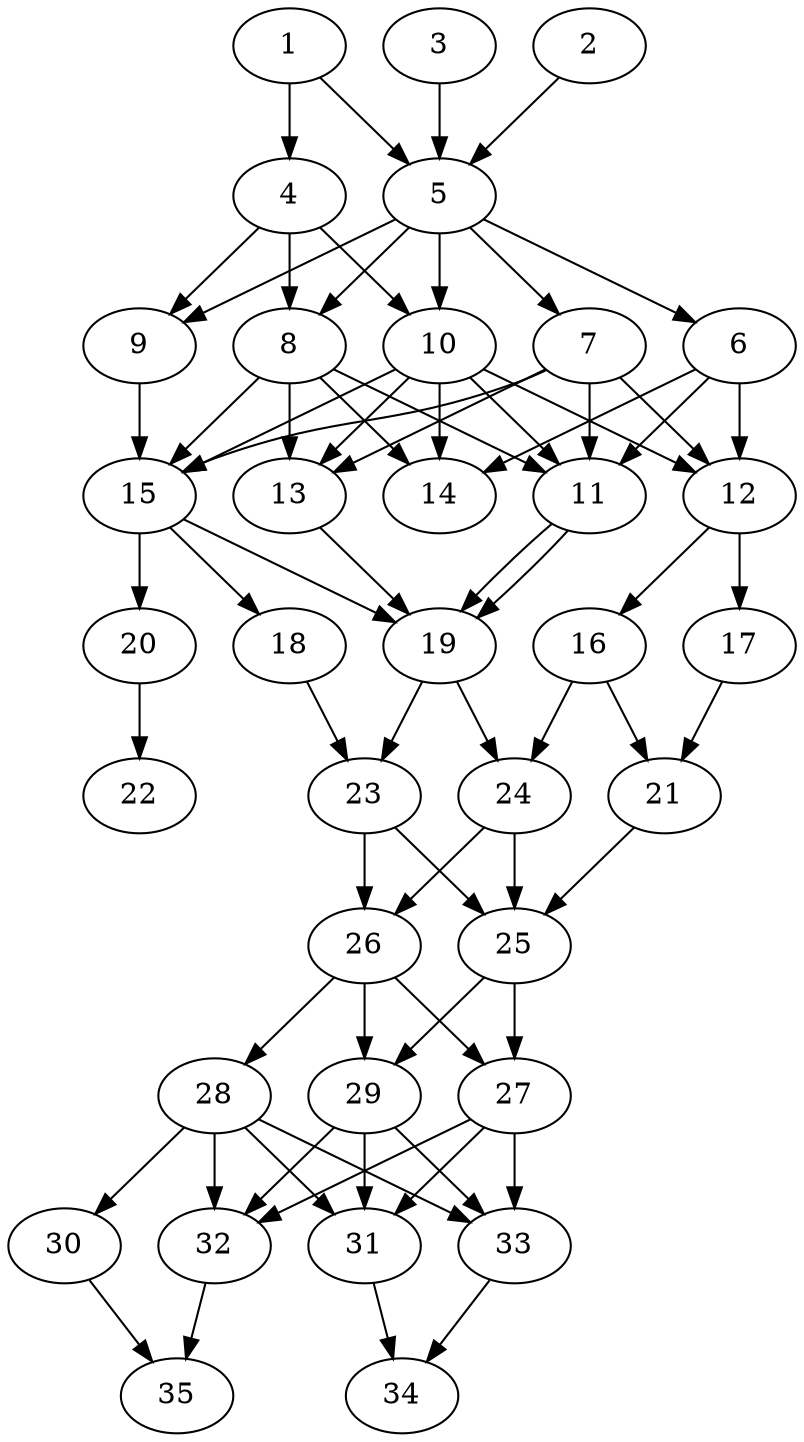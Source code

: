 // DAG automatically generated by daggen at Tue Aug  6 16:28:02 2019
// ./daggen --dot -n 35 --ccr 0.5 --fat 0.4 --regular 0.5 --density 0.8 --mindata 5242880 --maxdata 52428800 
digraph G {
  1 [size="66013184", alpha="0.02", expect_size="33006592"] 
  1 -> 4 [size ="33006592"]
  1 -> 5 [size ="33006592"]
  2 [size="104456192", alpha="0.19", expect_size="52228096"] 
  2 -> 5 [size ="52228096"]
  3 [size="45203456", alpha="0.09", expect_size="22601728"] 
  3 -> 5 [size ="22601728"]
  4 [size="75014144", alpha="0.19", expect_size="37507072"] 
  4 -> 8 [size ="37507072"]
  4 -> 9 [size ="37507072"]
  4 -> 10 [size ="37507072"]
  5 [size="42889216", alpha="0.20", expect_size="21444608"] 
  5 -> 6 [size ="21444608"]
  5 -> 7 [size ="21444608"]
  5 -> 8 [size ="21444608"]
  5 -> 9 [size ="21444608"]
  5 -> 10 [size ="21444608"]
  6 [size="27824128", alpha="0.10", expect_size="13912064"] 
  6 -> 11 [size ="13912064"]
  6 -> 12 [size ="13912064"]
  6 -> 14 [size ="13912064"]
  7 [size="82053120", alpha="0.02", expect_size="41026560"] 
  7 -> 11 [size ="41026560"]
  7 -> 12 [size ="41026560"]
  7 -> 13 [size ="41026560"]
  7 -> 15 [size ="41026560"]
  8 [size="24786944", alpha="0.00", expect_size="12393472"] 
  8 -> 11 [size ="12393472"]
  8 -> 13 [size ="12393472"]
  8 -> 14 [size ="12393472"]
  8 -> 15 [size ="12393472"]
  9 [size="24023040", alpha="0.14", expect_size="12011520"] 
  9 -> 15 [size ="12011520"]
  10 [size="27019264", alpha="0.04", expect_size="13509632"] 
  10 -> 11 [size ="13509632"]
  10 -> 12 [size ="13509632"]
  10 -> 13 [size ="13509632"]
  10 -> 14 [size ="13509632"]
  10 -> 15 [size ="13509632"]
  11 [size="12904448", alpha="0.03", expect_size="6452224"] 
  11 -> 19 [size ="6452224"]
  11 -> 19 [size ="6452224"]
  12 [size="21770240", alpha="0.10", expect_size="10885120"] 
  12 -> 16 [size ="10885120"]
  12 -> 17 [size ="10885120"]
  13 [size="19304448", alpha="0.17", expect_size="9652224"] 
  13 -> 19 [size ="9652224"]
  14 [size="60825600", alpha="0.18", expect_size="30412800"] 
  15 [size="57950208", alpha="0.10", expect_size="28975104"] 
  15 -> 18 [size ="28975104"]
  15 -> 19 [size ="28975104"]
  15 -> 20 [size ="28975104"]
  16 [size="57088000", alpha="0.19", expect_size="28544000"] 
  16 -> 21 [size ="28544000"]
  16 -> 24 [size ="28544000"]
  17 [size="11476992", alpha="0.01", expect_size="5738496"] 
  17 -> 21 [size ="5738496"]
  18 [size="19693568", alpha="0.07", expect_size="9846784"] 
  18 -> 23 [size ="9846784"]
  19 [size="21970944", alpha="0.09", expect_size="10985472"] 
  19 -> 23 [size ="10985472"]
  19 -> 24 [size ="10985472"]
  20 [size="85993472", alpha="0.17", expect_size="42996736"] 
  20 -> 22 [size ="42996736"]
  21 [size="12365824", alpha="0.17", expect_size="6182912"] 
  21 -> 25 [size ="6182912"]
  22 [size="24473600", alpha="0.16", expect_size="12236800"] 
  23 [size="72198144", alpha="0.03", expect_size="36099072"] 
  23 -> 25 [size ="36099072"]
  23 -> 26 [size ="36099072"]
  24 [size="57593856", alpha="0.04", expect_size="28796928"] 
  24 -> 25 [size ="28796928"]
  24 -> 26 [size ="28796928"]
  25 [size="47124480", alpha="0.11", expect_size="23562240"] 
  25 -> 27 [size ="23562240"]
  25 -> 29 [size ="23562240"]
  26 [size="92534784", alpha="0.03", expect_size="46267392"] 
  26 -> 27 [size ="46267392"]
  26 -> 28 [size ="46267392"]
  26 -> 29 [size ="46267392"]
  27 [size="88037376", alpha="0.09", expect_size="44018688"] 
  27 -> 31 [size ="44018688"]
  27 -> 32 [size ="44018688"]
  27 -> 33 [size ="44018688"]
  28 [size="93480960", alpha="0.18", expect_size="46740480"] 
  28 -> 30 [size ="46740480"]
  28 -> 31 [size ="46740480"]
  28 -> 32 [size ="46740480"]
  28 -> 33 [size ="46740480"]
  29 [size="31551488", alpha="0.10", expect_size="15775744"] 
  29 -> 31 [size ="15775744"]
  29 -> 32 [size ="15775744"]
  29 -> 33 [size ="15775744"]
  30 [size="75706368", alpha="0.06", expect_size="37853184"] 
  30 -> 35 [size ="37853184"]
  31 [size="62670848", alpha="0.02", expect_size="31335424"] 
  31 -> 34 [size ="31335424"]
  32 [size="47972352", alpha="0.01", expect_size="23986176"] 
  32 -> 35 [size ="23986176"]
  33 [size="31211520", alpha="0.01", expect_size="15605760"] 
  33 -> 34 [size ="15605760"]
  34 [size="47106048", alpha="0.13", expect_size="23553024"] 
  35 [size="65814528", alpha="0.14", expect_size="32907264"] 
}
